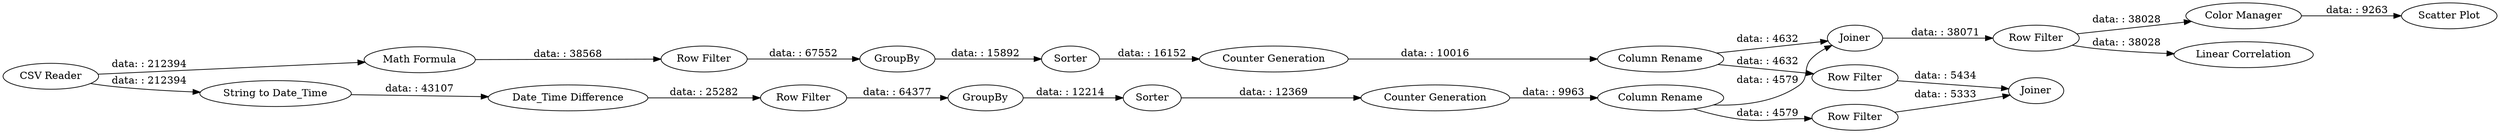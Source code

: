 digraph {
	"-2485480593592698608_18" [label="Scatter Plot"]
	"-2485480593592698608_19" [label="Row Filter"]
	"7377971859237596514_16" [label="Column Rename"]
	"7377971859237596514_5" [label=Sorter]
	"-243008453823049058_9" [label="Row Filter"]
	"-2485480593592698608_24" [label=Joiner]
	"-2485480593592698608_13" [label=Joiner]
	"-243008453823049058_11" [label=Sorter]
	"-243008453823049058_10" [label=GroupBy]
	"-243008453823049058_17" [label="Column Rename"]
	"-2485480593592698608_21" [label="Linear Correlation"]
	"7377971859237596514_4" [label=GroupBy]
	"-243008453823049058_15" [label="Counter Generation"]
	"-2485480593592698608_8" [label="Date_Time Difference"]
	"-2485480593592698608_1" [label="CSV Reader"]
	"7377971859237596514_2" [label="Row Filter"]
	"-2485480593592698608_20" [label="Color Manager"]
	"-2485480593592698608_6" [label="Row Filter"]
	"-2485480593592698608_12" [label="Row Filter"]
	"-2485480593592698608_3" [label="Math Formula"]
	"7377971859237596514_14" [label="Counter Generation"]
	"-2485480593592698608_7" [label="String to Date_Time"]
	"7377971859237596514_2" -> "7377971859237596514_4" [label="data: : 67552"]
	"-243008453823049058_9" -> "-243008453823049058_10" [label="data: : 64377"]
	"-2485480593592698608_19" -> "-2485480593592698608_21" [label="data: : 38028"]
	"7377971859237596514_16" -> "-2485480593592698608_13" [label="data: : 4632"]
	"-2485480593592698608_8" -> "-243008453823049058_9" [label="data: : 25282"]
	"-2485480593592698608_6" -> "-2485480593592698608_24" [label="data: : 5434"]
	"-2485480593592698608_12" -> "-2485480593592698608_24" [label="data: : 5333"]
	"-243008453823049058_15" -> "-243008453823049058_17" [label="data: : 9963"]
	"-2485480593592698608_7" -> "-2485480593592698608_8" [label="data: : 43107"]
	"-2485480593592698608_1" -> "-2485480593592698608_7" [label="data: : 212394"]
	"7377971859237596514_16" -> "-2485480593592698608_6" [label="data: : 4632"]
	"-2485480593592698608_13" -> "-2485480593592698608_19" [label="data: : 38071"]
	"7377971859237596514_4" -> "7377971859237596514_5" [label="data: : 15892"]
	"-2485480593592698608_19" -> "-2485480593592698608_20" [label="data: : 38028"]
	"-243008453823049058_17" -> "-2485480593592698608_13" [label="data: : 4579"]
	"-2485480593592698608_1" -> "-2485480593592698608_3" [label="data: : 212394"]
	"-243008453823049058_11" -> "-243008453823049058_15" [label="data: : 12369"]
	"7377971859237596514_5" -> "7377971859237596514_14" [label="data: : 16152"]
	"-243008453823049058_17" -> "-2485480593592698608_12" [label="data: : 4579"]
	"-243008453823049058_10" -> "-243008453823049058_11" [label="data: : 12214"]
	"-2485480593592698608_20" -> "-2485480593592698608_18" [label="data: : 9263"]
	"7377971859237596514_14" -> "7377971859237596514_16" [label="data: : 10016"]
	"-2485480593592698608_3" -> "7377971859237596514_2" [label="data: : 38568"]
	rankdir=LR
}
